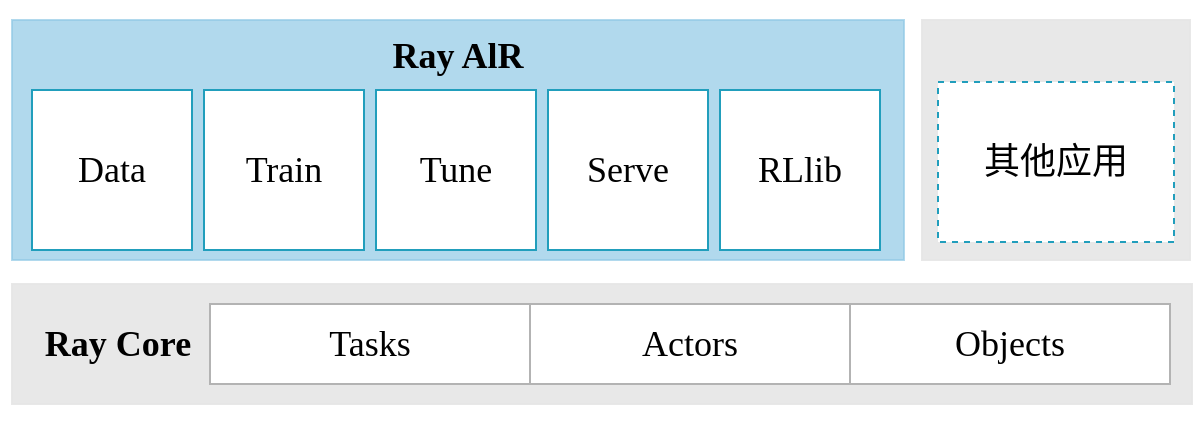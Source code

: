 <mxfile version="22.1.18" type="device">
  <diagram name="第 1 页" id="pyjEM-jicQO8_g4XQQeG">
    <mxGraphModel dx="852" dy="542" grid="0" gridSize="10" guides="1" tooltips="1" connect="1" arrows="1" fold="1" page="1" pageScale="1" pageWidth="1169" pageHeight="1654" math="0" shadow="0">
      <root>
        <mxCell id="0" />
        <mxCell id="1" parent="0" />
        <mxCell id="lEOrUBpPEX8reO3Hevhf-1" value="" style="rounded=0;whiteSpace=wrap;html=1;strokeColor=none;fillColor=none;" parent="1" vertex="1">
          <mxGeometry x="149" y="169" width="600" height="210" as="geometry" />
        </mxCell>
        <mxCell id="tXq19mEmbgu8rRgs-pd1-1" value="" style="rounded=0;whiteSpace=wrap;html=1;fillColor=#90C9E6;opacity=70;strokeColor=#90C9E6;" parent="1" vertex="1">
          <mxGeometry x="155" y="179" width="446" height="120" as="geometry" />
        </mxCell>
        <mxCell id="tXq19mEmbgu8rRgs-pd1-2" value="&lt;font style=&quot;font-size: 18px;&quot; face=&quot;Times New Roman&quot;&gt;&lt;b style=&quot;&quot;&gt;Ray AlR&lt;/b&gt;&lt;/font&gt;" style="text;html=1;strokeColor=none;fillColor=none;align=center;verticalAlign=middle;whiteSpace=wrap;rounded=0;" parent="1" vertex="1">
          <mxGeometry x="328" y="182" width="100" height="30" as="geometry" />
        </mxCell>
        <mxCell id="tXq19mEmbgu8rRgs-pd1-4" value="&lt;font face=&quot;Times New Roman&quot; style=&quot;font-size: 18px;&quot;&gt;Data&lt;/font&gt;" style="whiteSpace=wrap;html=1;aspect=fixed;strokeColor=#219EBC;" parent="1" vertex="1">
          <mxGeometry x="165" y="214" width="80" height="80" as="geometry" />
        </mxCell>
        <mxCell id="tXq19mEmbgu8rRgs-pd1-5" value="&lt;font style=&quot;font-size: 18px;&quot; face=&quot;Times New Roman&quot;&gt;Train&lt;/font&gt;" style="whiteSpace=wrap;html=1;aspect=fixed;strokeColor=#219EBC;" parent="1" vertex="1">
          <mxGeometry x="251" y="214" width="80" height="80" as="geometry" />
        </mxCell>
        <mxCell id="tXq19mEmbgu8rRgs-pd1-6" value="&lt;font style=&quot;font-size: 18px;&quot; face=&quot;Times New Roman&quot;&gt;Tune&lt;/font&gt;" style="whiteSpace=wrap;html=1;aspect=fixed;strokeColor=#219EBC;" parent="1" vertex="1">
          <mxGeometry x="337" y="214" width="80" height="80" as="geometry" />
        </mxCell>
        <mxCell id="tXq19mEmbgu8rRgs-pd1-7" value="&lt;font style=&quot;font-size: 18px;&quot; face=&quot;Times New Roman&quot;&gt;Serve&lt;/font&gt;" style="whiteSpace=wrap;html=1;aspect=fixed;strokeColor=#219EBC;" parent="1" vertex="1">
          <mxGeometry x="423" y="214" width="80" height="80" as="geometry" />
        </mxCell>
        <mxCell id="tXq19mEmbgu8rRgs-pd1-8" value="&lt;font style=&quot;font-size: 18px;&quot; face=&quot;Times New Roman&quot;&gt;RLlib&lt;/font&gt;" style="whiteSpace=wrap;html=1;aspect=fixed;strokeColor=#219EBC;" parent="1" vertex="1">
          <mxGeometry x="509" y="214" width="80" height="80" as="geometry" />
        </mxCell>
        <mxCell id="tXq19mEmbgu8rRgs-pd1-10" value="" style="rounded=0;whiteSpace=wrap;html=1;fillColor=#E6E6E6;opacity=90;strokeColor=#E6E6E6;" parent="1" vertex="1">
          <mxGeometry x="155" y="311" width="590" height="60" as="geometry" />
        </mxCell>
        <mxCell id="tXq19mEmbgu8rRgs-pd1-11" value="&lt;font style=&quot;font-size: 18px;&quot; face=&quot;Times New Roman&quot;&gt;Tasks&lt;/font&gt;" style="rounded=0;whiteSpace=wrap;html=1;strokeColor=#B3B3B3;" parent="1" vertex="1">
          <mxGeometry x="254" y="321" width="160" height="40" as="geometry" />
        </mxCell>
        <mxCell id="tXq19mEmbgu8rRgs-pd1-12" value="&lt;font style=&quot;font-size: 18px;&quot; face=&quot;Times New Roman&quot;&gt;Actors&lt;/font&gt;" style="rounded=0;whiteSpace=wrap;html=1;strokeColor=#B3B3B3;" parent="1" vertex="1">
          <mxGeometry x="414" y="321" width="160" height="40" as="geometry" />
        </mxCell>
        <mxCell id="tXq19mEmbgu8rRgs-pd1-13" value="&lt;font style=&quot;font-size: 18px;&quot; face=&quot;Times New Roman&quot;&gt;Objects&lt;/font&gt;" style="rounded=0;whiteSpace=wrap;html=1;strokeColor=#B3B3B3;" parent="1" vertex="1">
          <mxGeometry x="574" y="321" width="160" height="40" as="geometry" />
        </mxCell>
        <mxCell id="tXq19mEmbgu8rRgs-pd1-14" value="" style="rounded=0;whiteSpace=wrap;html=1;fillColor=#E6E6E6;opacity=90;strokeColor=#E6E6E6;" parent="1" vertex="1">
          <mxGeometry x="610" y="179" width="134" height="120" as="geometry" />
        </mxCell>
        <mxCell id="tXq19mEmbgu8rRgs-pd1-17" value="&lt;font style=&quot;font-size: 18px;&quot; face=&quot;Times New Roman&quot;&gt;其他应用&lt;/font&gt;" style="rounded=0;whiteSpace=wrap;html=1;strokeColor=#219EBC;dashed=1;fillColor=#FFFFFF;" parent="1" vertex="1">
          <mxGeometry x="618" y="210" width="118" height="80" as="geometry" />
        </mxCell>
        <mxCell id="6316pqE__n6SxeSTfrJy-2" value="&lt;font style=&quot;font-size: 18px;&quot; face=&quot;Times New Roman&quot;&gt;&lt;b style=&quot;&quot;&gt;Ray Core&lt;/b&gt;&lt;/font&gt;" style="text;html=1;strokeColor=none;fillColor=none;align=center;verticalAlign=middle;whiteSpace=wrap;rounded=0;" vertex="1" parent="1">
          <mxGeometry x="158" y="326" width="100" height="30" as="geometry" />
        </mxCell>
      </root>
    </mxGraphModel>
  </diagram>
</mxfile>
